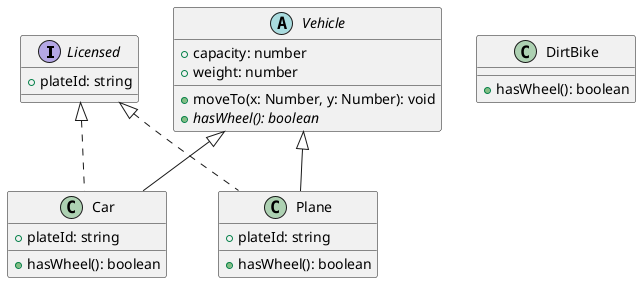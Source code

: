 @startuml
interface Licensed {
    +plateId: string
}
abstract class Vehicle {
    +capacity: number
    +weight: number
    +moveTo(x: Number, y: Number): void
    +{abstract} hasWheel(): boolean
}
class Car extends Vehicle implements Licensed {
    +plateId: string
    +hasWheel(): boolean
}
class DirtBike {
    +hasWheel(): boolean
}
class Plane extends Vehicle implements Licensed {
    +plateId: string
    +hasWheel(): boolean
}
@enduml